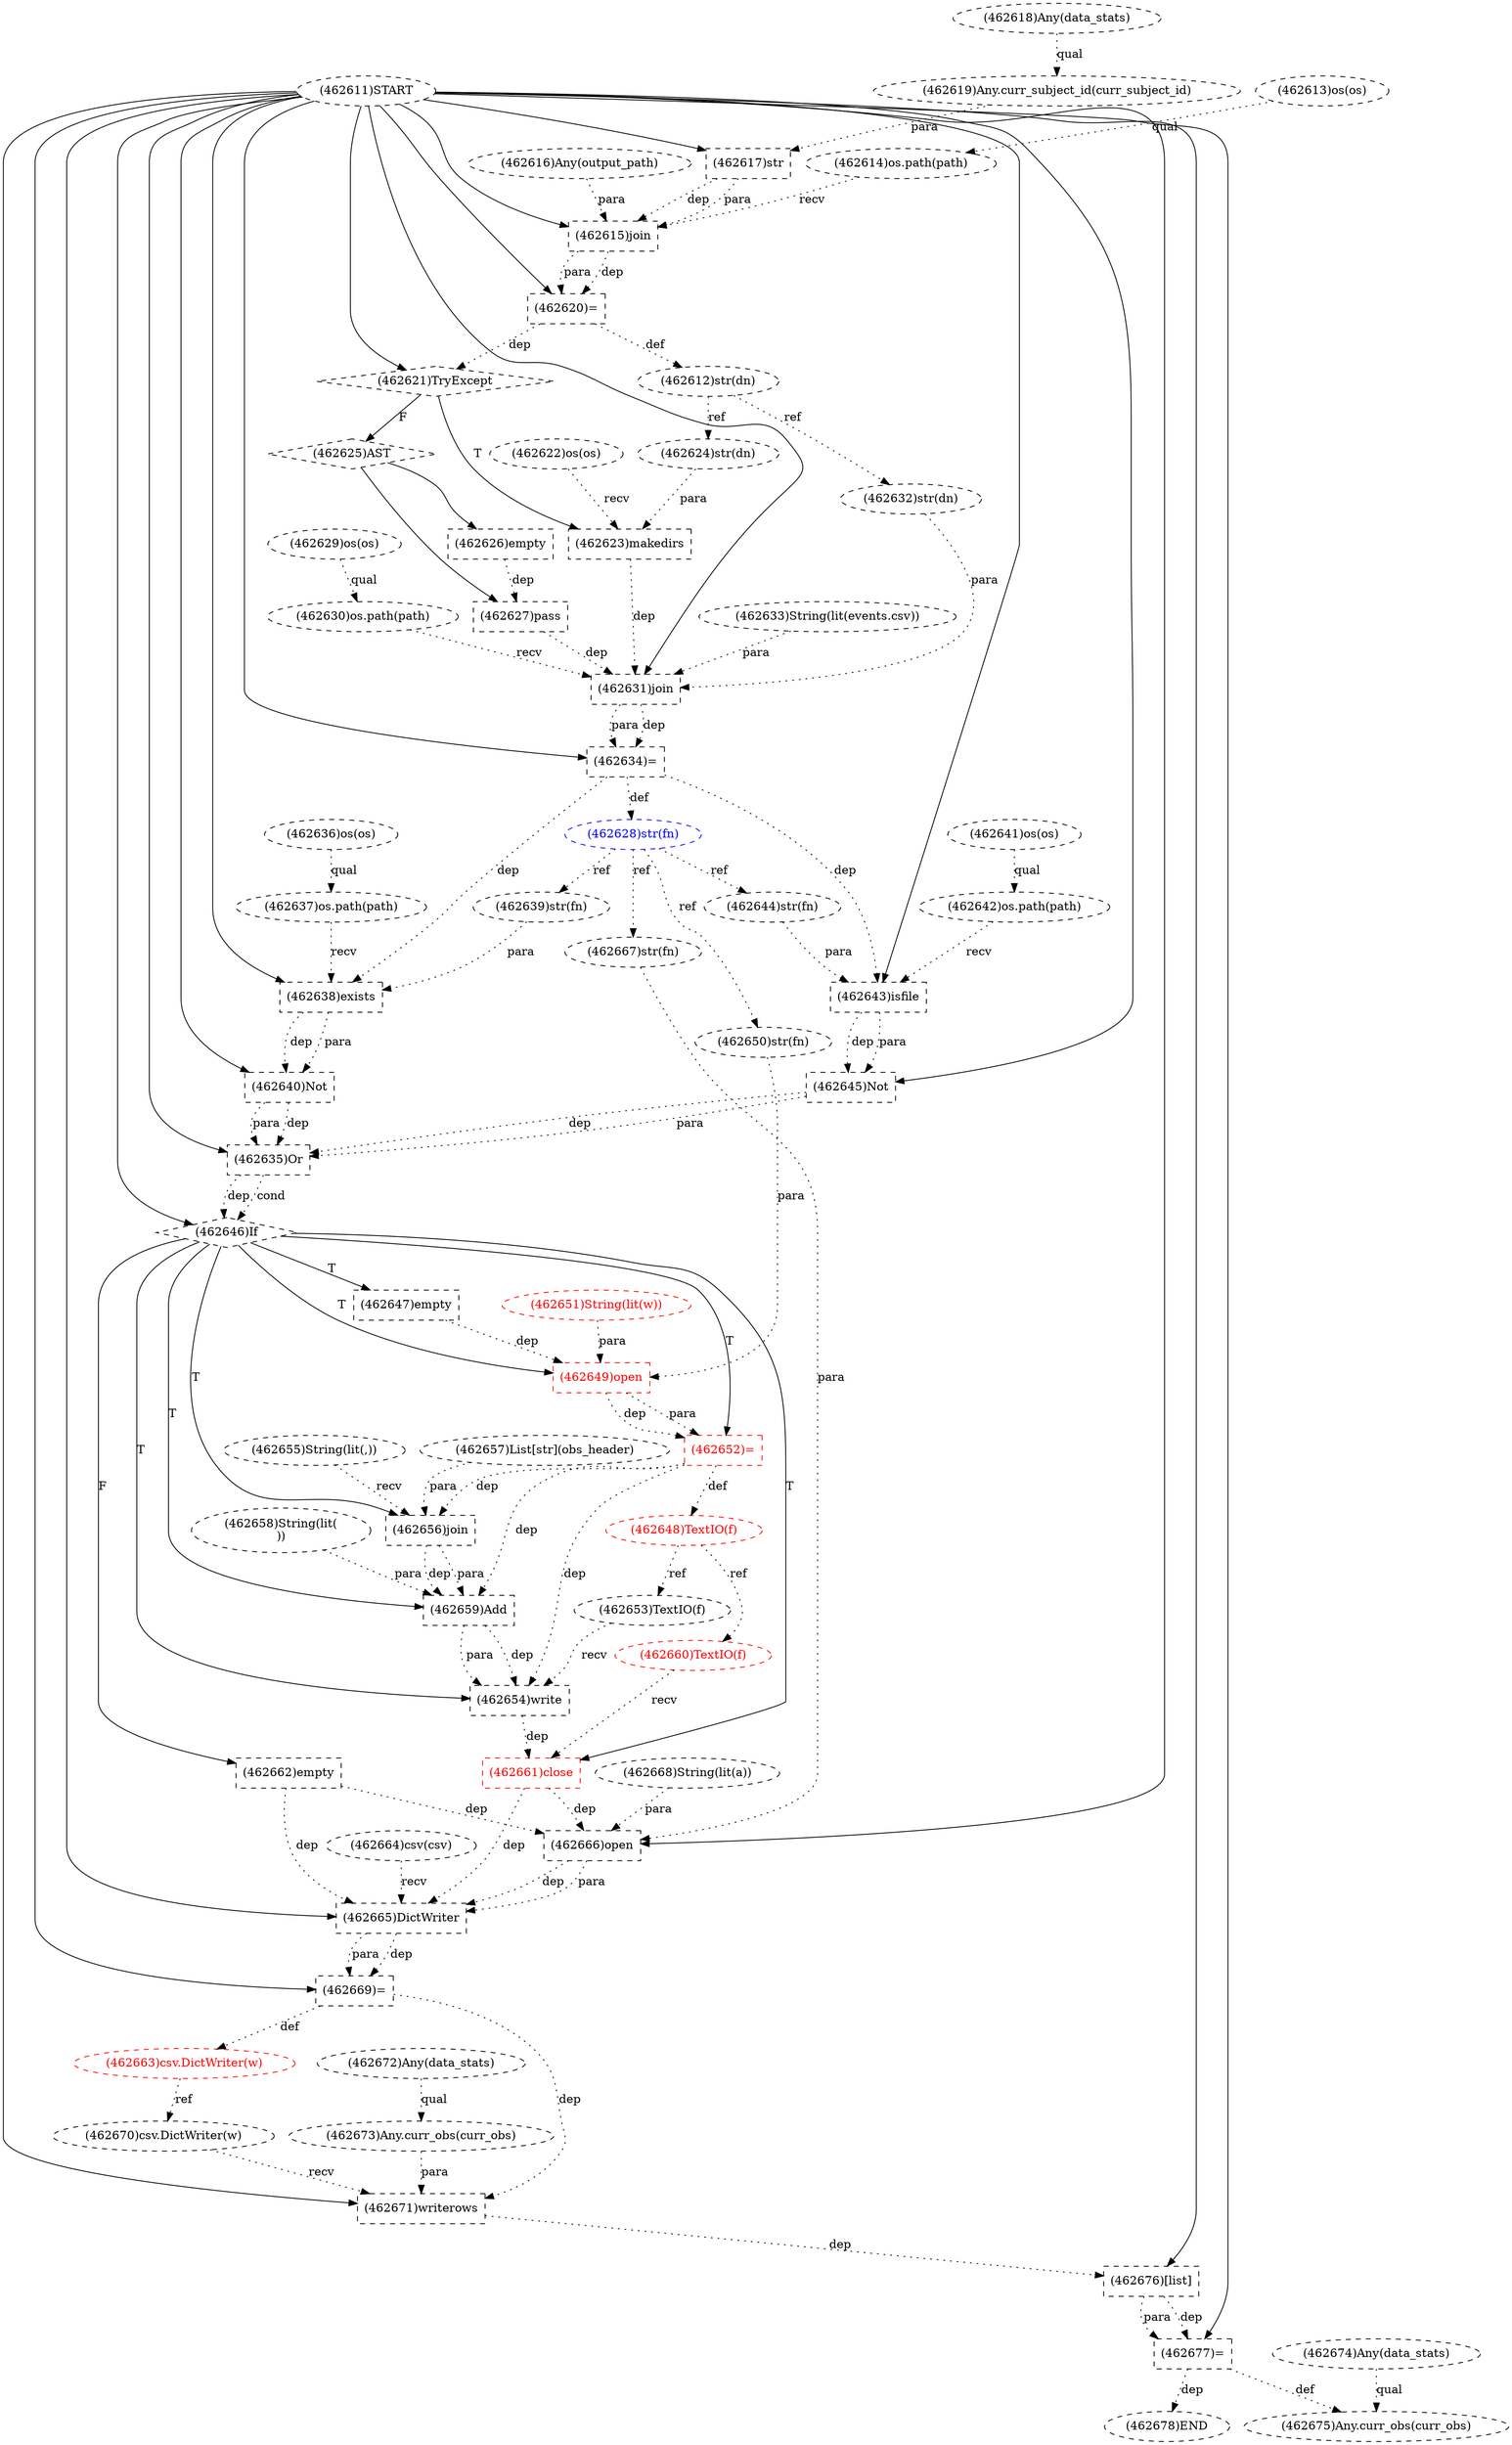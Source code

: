 digraph G {
1 [label="(462647)empty" shape=box style=dashed]
2 [label="(462620)=" shape=box style=dashed]
3 [label="(462666)open" shape=box style=dashed]
4 [label="(462613)os(os)" shape=ellipse style=dashed]
5 [label="(462667)str(fn)" shape=ellipse style=dashed]
6 [label="(462628)str(fn)" shape=ellipse style=dashed color=blue fontcolor=blue]
7 [label="(462642)os.path(path)" shape=ellipse style=dashed]
8 [label="(462668)String(lit(a))" shape=ellipse style=dashed]
9 [label="(462648)TextIO(f)" shape=ellipse style=dashed color=red fontcolor=red]
10 [label="(462655)String(lit(,))" shape=ellipse style=dashed]
11 [label="(462629)os(os)" shape=ellipse style=dashed]
12 [label="(462643)isfile" shape=box style=dashed]
13 [label="(462669)=" shape=box style=dashed]
14 [label="(462616)Any(output_path)" shape=ellipse style=dashed]
15 [label="(462625)AST" shape=diamond style=dashed]
16 [label="(462646)If" shape=diamond style=dashed]
17 [label="(462649)open" shape=box style=dashed color=red fontcolor=red]
18 [label="(462619)Any.curr_subject_id(curr_subject_id)" shape=ellipse style=dashed]
19 [label="(462645)Not" shape=box style=dashed]
20 [label="(462636)os(os)" shape=ellipse style=dashed]
21 [label="(462615)join" shape=box style=dashed]
22 [label="(462637)os.path(path)" shape=ellipse style=dashed]
23 [label="(462660)TextIO(f)" shape=ellipse style=dashed color=red fontcolor=red]
24 [label="(462623)makedirs" shape=box style=dashed]
25 [label="(462662)empty" shape=box style=dashed]
26 [label="(462661)close" shape=box style=dashed color=red fontcolor=red]
27 [label="(462622)os(os)" shape=ellipse style=dashed]
28 [label="(462640)Not" shape=box style=dashed]
29 [label="(462674)Any(data_stats)" shape=ellipse style=dashed]
30 [label="(462658)String(lit(
))" shape=ellipse style=dashed]
31 [label="(462672)Any(data_stats)" shape=ellipse style=dashed]
32 [label="(462630)os.path(path)" shape=ellipse style=dashed]
33 [label="(462652)=" shape=box style=dashed color=red fontcolor=red]
34 [label="(462624)str(dn)" shape=ellipse style=dashed]
35 [label="(462663)csv.DictWriter(w)" shape=ellipse style=dashed color=red fontcolor=red]
36 [label="(462676)[list]" shape=box style=dashed]
37 [label="(462654)write" shape=box style=dashed]
38 [label="(462635)Or" shape=box style=dashed]
39 [label="(462651)String(lit(w))" shape=ellipse style=dashed color=red fontcolor=red]
40 [label="(462611)START" style=dashed]
41 [label="(462670)csv.DictWriter(w)" shape=ellipse style=dashed]
42 [label="(462612)str(dn)" shape=ellipse style=dashed color=black fontcolor=black]
43 [label="(462677)=" shape=box style=dashed]
44 [label="(462641)os(os)" shape=ellipse style=dashed]
45 [label="(462665)DictWriter" shape=box style=dashed]
46 [label="(462617)str" shape=box style=dashed]
47 [label="(462633)String(lit(events.csv))" shape=ellipse style=dashed]
48 [label="(462639)str(fn)" shape=ellipse style=dashed]
49 [label="(462618)Any(data_stats)" shape=ellipse style=dashed]
50 [label="(462644)str(fn)" shape=ellipse style=dashed]
51 [label="(462626)empty" shape=box style=dashed]
52 [label="(462627)pass" shape=box style=dashed]
53 [label="(462614)os.path(path)" shape=ellipse style=dashed]
54 [label="(462634)=" shape=box style=dashed]
55 [label="(462653)TextIO(f)" shape=ellipse style=dashed]
56 [label="(462671)writerows" shape=box style=dashed]
57 [label="(462678)END" style=dashed]
58 [label="(462631)join" shape=box style=dashed]
59 [label="(462675)Any.curr_obs(curr_obs)" shape=ellipse style=dashed]
60 [label="(462664)csv(csv)" shape=ellipse style=dashed]
61 [label="(462621)TryExcept" shape=diamond style=dashed]
62 [label="(462650)str(fn)" shape=ellipse style=dashed]
63 [label="(462673)Any.curr_obs(curr_obs)" shape=ellipse style=dashed]
64 [label="(462659)Add" shape=box style=dashed]
65 [label="(462632)str(dn)" shape=ellipse style=dashed]
66 [label="(462656)join" shape=box style=dashed]
67 [label="(462638)exists" shape=box style=dashed]
68 [label="(462657)List[str](obs_header)" shape=ellipse style=dashed]
16 -> 1 [label="T"];
40 -> 2 [label="" style=solid];
21 -> 2 [label="dep" style=dotted];
21 -> 2 [label="para" style=dotted];
40 -> 3 [label="" style=solid];
5 -> 3 [label="para" style=dotted];
8 -> 3 [label="para" style=dotted];
25 -> 3 [label="dep" style=dotted];
26 -> 3 [label="dep" style=dotted];
6 -> 5 [label="ref" style=dotted];
54 -> 6 [label="def" style=dotted];
44 -> 7 [label="qual" style=dotted];
33 -> 9 [label="def" style=dotted];
40 -> 12 [label="" style=solid];
7 -> 12 [label="recv" style=dotted];
50 -> 12 [label="para" style=dotted];
54 -> 12 [label="dep" style=dotted];
40 -> 13 [label="" style=solid];
45 -> 13 [label="dep" style=dotted];
45 -> 13 [label="para" style=dotted];
61 -> 15 [label="F"];
40 -> 16 [label="" style=solid];
38 -> 16 [label="dep" style=dotted];
38 -> 16 [label="cond" style=dotted];
16 -> 17 [label="T"];
62 -> 17 [label="para" style=dotted];
39 -> 17 [label="para" style=dotted];
1 -> 17 [label="dep" style=dotted];
49 -> 18 [label="qual" style=dotted];
40 -> 19 [label="" style=solid];
12 -> 19 [label="dep" style=dotted];
12 -> 19 [label="para" style=dotted];
40 -> 21 [label="" style=solid];
53 -> 21 [label="recv" style=dotted];
14 -> 21 [label="para" style=dotted];
46 -> 21 [label="dep" style=dotted];
46 -> 21 [label="para" style=dotted];
20 -> 22 [label="qual" style=dotted];
9 -> 23 [label="ref" style=dotted];
61 -> 24 [label="T"];
27 -> 24 [label="recv" style=dotted];
34 -> 24 [label="para" style=dotted];
16 -> 25 [label="F"];
16 -> 26 [label="T"];
23 -> 26 [label="recv" style=dotted];
37 -> 26 [label="dep" style=dotted];
40 -> 28 [label="" style=solid];
67 -> 28 [label="dep" style=dotted];
67 -> 28 [label="para" style=dotted];
11 -> 32 [label="qual" style=dotted];
16 -> 33 [label="T"];
17 -> 33 [label="dep" style=dotted];
17 -> 33 [label="para" style=dotted];
42 -> 34 [label="ref" style=dotted];
13 -> 35 [label="def" style=dotted];
40 -> 36 [label="" style=solid];
56 -> 36 [label="dep" style=dotted];
16 -> 37 [label="T"];
55 -> 37 [label="recv" style=dotted];
64 -> 37 [label="dep" style=dotted];
64 -> 37 [label="para" style=dotted];
33 -> 37 [label="dep" style=dotted];
40 -> 38 [label="" style=solid];
28 -> 38 [label="dep" style=dotted];
28 -> 38 [label="para" style=dotted];
19 -> 38 [label="dep" style=dotted];
19 -> 38 [label="para" style=dotted];
35 -> 41 [label="ref" style=dotted];
2 -> 42 [label="def" style=dotted];
40 -> 43 [label="" style=solid];
36 -> 43 [label="dep" style=dotted];
36 -> 43 [label="para" style=dotted];
40 -> 45 [label="" style=solid];
60 -> 45 [label="recv" style=dotted];
3 -> 45 [label="dep" style=dotted];
3 -> 45 [label="para" style=dotted];
25 -> 45 [label="dep" style=dotted];
26 -> 45 [label="dep" style=dotted];
40 -> 46 [label="" style=solid];
18 -> 46 [label="para" style=dotted];
6 -> 48 [label="ref" style=dotted];
6 -> 50 [label="ref" style=dotted];
15 -> 51 [label="" style=solid];
15 -> 52 [label="" style=solid];
51 -> 52 [label="dep" style=dotted];
4 -> 53 [label="qual" style=dotted];
40 -> 54 [label="" style=solid];
58 -> 54 [label="dep" style=dotted];
58 -> 54 [label="para" style=dotted];
9 -> 55 [label="ref" style=dotted];
40 -> 56 [label="" style=solid];
41 -> 56 [label="recv" style=dotted];
63 -> 56 [label="para" style=dotted];
13 -> 56 [label="dep" style=dotted];
43 -> 57 [label="dep" style=dotted];
40 -> 58 [label="" style=solid];
32 -> 58 [label="recv" style=dotted];
65 -> 58 [label="para" style=dotted];
47 -> 58 [label="para" style=dotted];
24 -> 58 [label="dep" style=dotted];
52 -> 58 [label="dep" style=dotted];
29 -> 59 [label="qual" style=dotted];
43 -> 59 [label="def" style=dotted];
40 -> 61 [label="" style=solid];
2 -> 61 [label="dep" style=dotted];
6 -> 62 [label="ref" style=dotted];
31 -> 63 [label="qual" style=dotted];
16 -> 64 [label="T"];
66 -> 64 [label="dep" style=dotted];
66 -> 64 [label="para" style=dotted];
30 -> 64 [label="para" style=dotted];
33 -> 64 [label="dep" style=dotted];
42 -> 65 [label="ref" style=dotted];
16 -> 66 [label="T"];
10 -> 66 [label="recv" style=dotted];
68 -> 66 [label="para" style=dotted];
33 -> 66 [label="dep" style=dotted];
40 -> 67 [label="" style=solid];
22 -> 67 [label="recv" style=dotted];
48 -> 67 [label="para" style=dotted];
54 -> 67 [label="dep" style=dotted];
}